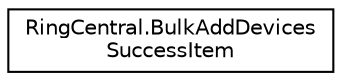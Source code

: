 digraph "Graphical Class Hierarchy"
{
 // LATEX_PDF_SIZE
  edge [fontname="Helvetica",fontsize="10",labelfontname="Helvetica",labelfontsize="10"];
  node [fontname="Helvetica",fontsize="10",shape=record];
  rankdir="LR";
  Node0 [label="RingCentral.BulkAddDevices\lSuccessItem",height=0.2,width=0.4,color="black", fillcolor="white", style="filled",URL="$classRingCentral_1_1BulkAddDevicesSuccessItem.html",tooltip=" "];
}
